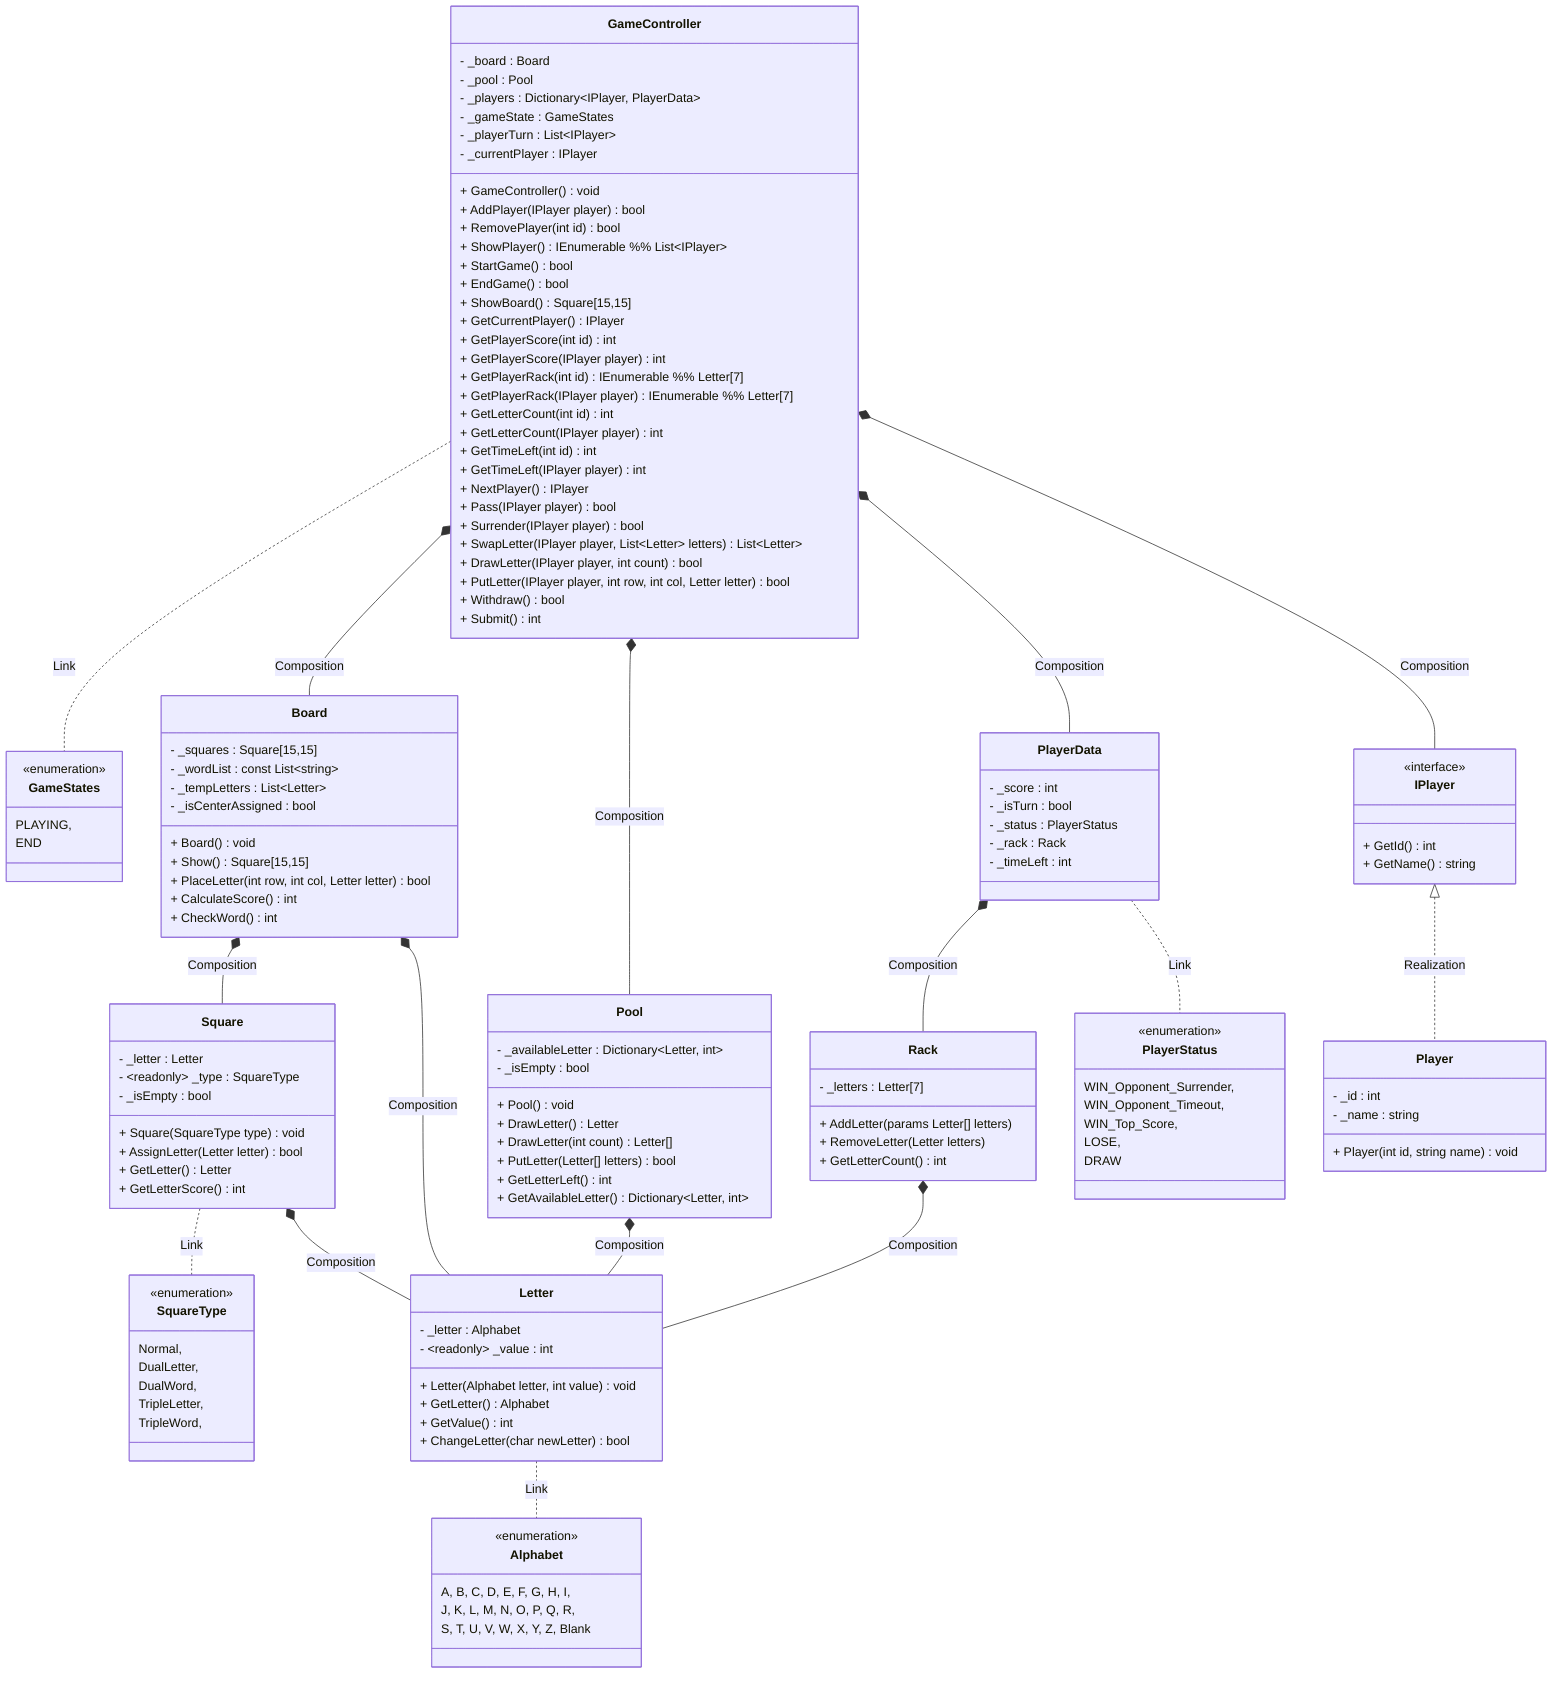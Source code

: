 classDiagram
    class GameController {
        - _board : Board 
        - _pool : Pool 
        - _players : Dictionary~IPlayer, PlayerData~ 
        
        - _gameState : GameStates
        - _playerTurn : List~IPlayer~
        - _currentPlayer : IPlayer 

        + GameController() void

        + AddPlayer(IPlayer player) bool
        + RemovePlayer(int id) bool
        + ShowPlayer() IEnumerable %% List~IPlayer~
        + StartGame() bool
        + EndGame() bool
        + ShowBoard() Square[15,15]
        + GetCurrentPlayer() IPlayer

        + GetPlayerScore(int id) int
        + GetPlayerScore(IPlayer player) int
        + GetPlayerRack(int id) IEnumerable %% Letter[7]
        + GetPlayerRack(IPlayer player) IEnumerable %% Letter[7]
        + GetLetterCount(int id) int
        + GetLetterCount(IPlayer player) int
        + GetTimeLeft(int id) int
        + GetTimeLeft(IPlayer player) int

        + NextPlayer() IPlayer
        + Pass(IPlayer player) bool
        + Surrender(IPlayer player) bool
        + SwapLetter(IPlayer player, List~Letter~ letters) List~Letter~
        + DrawLetter(IPlayer player, int count) bool
        + PutLetter(IPlayer player, int row, int col, Letter letter) bool
        + Withdraw() bool
        + Submit() int
    }


    class IPlayer {
        <<interface>>
        + GetId() int
        + GetName() string
    }

    class Player {
        - _id : int 
        - _name : string 

        + Player(int id, string name) void
    }

    class PlayerData {
        - _score : int 
        - _isTurn : bool 
        - _status : PlayerStatus 
        - _rack : Rack 
        - _timeLeft : int 
    }


    class Board {
        - _squares : Square[15,15] 
        - _wordList : const List~string~ 
        - _tempLetters : List~Letter~ 
        - _isCenterAssigned : bool 

        + Board() void

        + Show() Square[15,15]
        + PlaceLetter(int row, int col, Letter letter) bool
        + CalculateScore() int
        + CheckWord() int
    }


    class Rack {
        - _letters : Letter[7] 

        + AddLetter(params Letter[] letters)
        + RemoveLetter(Letter letters)
        + GetLetterCount() int
    }


    class Pool {
        %%          <Letter, Count>
        - _availableLetter : Dictionary~Letter, int~ 
        - _isEmpty : bool 

        + Pool() void

        + DrawLetter() Letter
        + DrawLetter(int count) Letter[]
        + PutLetter(Letter[] letters) bool
        + GetLetterLeft() int
        + GetAvailableLetter() Dictionary~Letter, int~
    }


    class Square {
        - _letter : Letter
        - ~readonly~ _type : SquareType
        - _isEmpty : bool 

        + Square(SquareType type) void
        
        + AssignLetter(Letter letter) bool
        + GetLetter() Letter
        + GetLetterScore() int
    }
    

    class Letter {
        - _letter : Alphabet
        - ~readonly~ _value :  int

        + Letter(Alphabet letter, int value) void

        + GetLetter() Alphabet
        + GetValue() int
        + ChangeLetter(char newLetter) bool 
        %% if the letter is Blank, then can be changed
    }



    class PlayerStatus {
        <<enumeration>>
        WIN_Opponent_Surrender,
        WIN_Opponent_Timeout,
        WIN_Top_Score,
        LOSE,
        DRAW
    }

    class SquareType {
        <<enumeration>>
        Normal,
        DualLetter,
        DualWord,
        TripleLetter,
        TripleWord,
    }

    class GameStates {
        <<enumeration>>
        PLAYING,
        END   
    }
    
    class Alphabet {
        <<enumeration>>
        A, B, C, D, E, F, G, H, I,
        J, K, L, M, N, O, P, Q, R,
        S, T, U, V, W, X, Y, Z, Blank
    }


    GameController .. GameStates : Link
    GameController *-- Board : Composition
    GameController *-- Pool : Composition
    GameController *-- PlayerData : Composition
    GameController *-- IPlayer : Composition

    PlayerData *-- Rack : Composition
    PlayerData .. PlayerStatus : Link

    IPlayer <|.. Player : Realization

    Rack *-- Letter : Composition

    Board *-- Square : Composition
    Board *-- Letter : Composition
    
    Square .. SquareType : Link
    Square *-- Letter : Composition
    
    Pool *-- Letter : Composition
    
    Letter .. Alphabet : Link